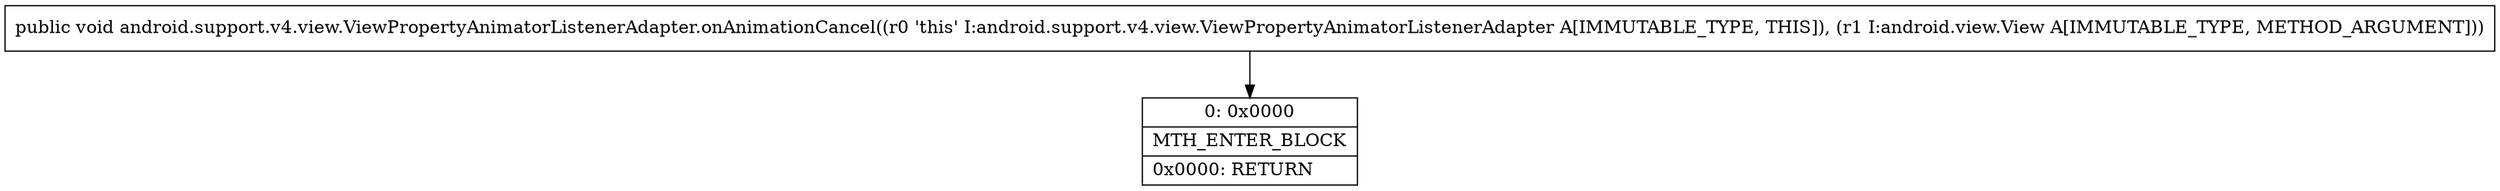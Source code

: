 digraph "CFG forandroid.support.v4.view.ViewPropertyAnimatorListenerAdapter.onAnimationCancel(Landroid\/view\/View;)V" {
Node_0 [shape=record,label="{0\:\ 0x0000|MTH_ENTER_BLOCK\l|0x0000: RETURN   \l}"];
MethodNode[shape=record,label="{public void android.support.v4.view.ViewPropertyAnimatorListenerAdapter.onAnimationCancel((r0 'this' I:android.support.v4.view.ViewPropertyAnimatorListenerAdapter A[IMMUTABLE_TYPE, THIS]), (r1 I:android.view.View A[IMMUTABLE_TYPE, METHOD_ARGUMENT])) }"];
MethodNode -> Node_0;
}

